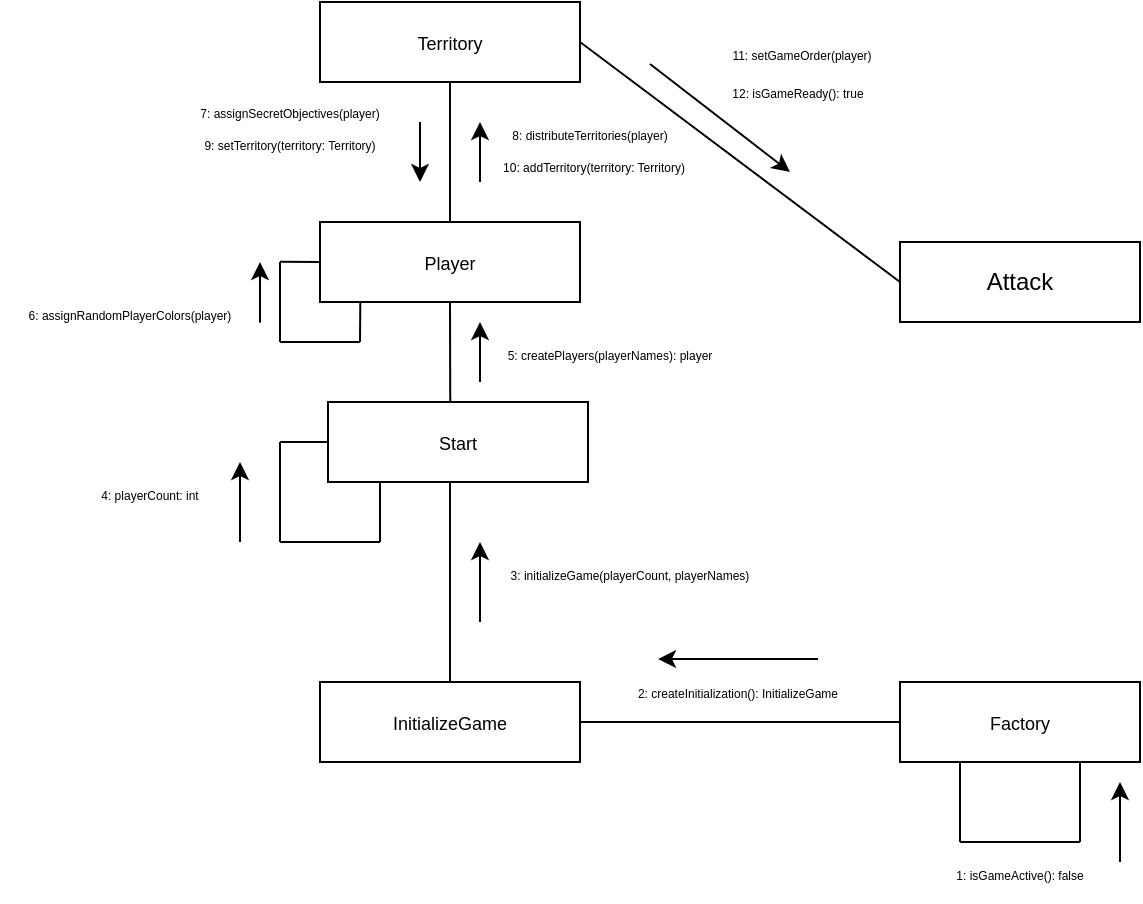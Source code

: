 <mxfile version="24.4.4" type="github">
  <diagram name="Page-1" id="2YBvvXClWsGukQMizWep">
    <mxGraphModel dx="975" dy="460" grid="1" gridSize="10" guides="1" tooltips="1" connect="1" arrows="1" fold="1" page="1" pageScale="1" pageWidth="850" pageHeight="1100" math="0" shadow="0">
      <root>
        <mxCell id="0" />
        <mxCell id="1" parent="0" />
        <mxCell id="X9j3WCcbqIF5qxvW55lx-1" value="&lt;font style=&quot;font-size: 9px;&quot;&gt;Factory&lt;/font&gt;" style="rounded=0;whiteSpace=wrap;html=1;" parent="1" vertex="1">
          <mxGeometry x="560" y="500" width="120" height="40" as="geometry" />
        </mxCell>
        <mxCell id="X9j3WCcbqIF5qxvW55lx-3" value="" style="endArrow=none;html=1;rounded=0;entryX=0.25;entryY=1;entryDx=0;entryDy=0;" parent="1" target="X9j3WCcbqIF5qxvW55lx-1" edge="1">
          <mxGeometry width="50" height="50" relative="1" as="geometry">
            <mxPoint x="590" y="580" as="sourcePoint" />
            <mxPoint x="600" y="540.0" as="targetPoint" />
          </mxGeometry>
        </mxCell>
        <mxCell id="X9j3WCcbqIF5qxvW55lx-4" value="" style="endArrow=none;html=1;rounded=0;" parent="1" edge="1">
          <mxGeometry width="50" height="50" relative="1" as="geometry">
            <mxPoint x="590" y="580" as="sourcePoint" />
            <mxPoint x="650" y="580" as="targetPoint" />
          </mxGeometry>
        </mxCell>
        <mxCell id="X9j3WCcbqIF5qxvW55lx-5" value="" style="endArrow=none;html=1;rounded=0;entryX=0.75;entryY=1;entryDx=0;entryDy=0;" parent="1" target="X9j3WCcbqIF5qxvW55lx-1" edge="1">
          <mxGeometry width="50" height="50" relative="1" as="geometry">
            <mxPoint x="650" y="580" as="sourcePoint" />
            <mxPoint x="650" y="590" as="targetPoint" />
          </mxGeometry>
        </mxCell>
        <mxCell id="X9j3WCcbqIF5qxvW55lx-6" value="" style="endArrow=classic;html=1;rounded=0;" parent="1" edge="1">
          <mxGeometry width="50" height="50" relative="1" as="geometry">
            <mxPoint x="670" y="590" as="sourcePoint" />
            <mxPoint x="670" y="550" as="targetPoint" />
          </mxGeometry>
        </mxCell>
        <mxCell id="X9j3WCcbqIF5qxvW55lx-7" value="&lt;font style=&quot;font-size: 6px;&quot;&gt;1: isGameActive(): false&lt;/font&gt;" style="text;html=1;align=center;verticalAlign=middle;whiteSpace=wrap;rounded=0;" parent="1" vertex="1">
          <mxGeometry x="571.25" y="580" width="97.5" height="30" as="geometry" />
        </mxCell>
        <mxCell id="X9j3WCcbqIF5qxvW55lx-8" value="&lt;font style=&quot;font-size: 9px;&quot;&gt;InitializeGame&lt;/font&gt;" style="rounded=0;whiteSpace=wrap;html=1;" parent="1" vertex="1">
          <mxGeometry x="270" y="500" width="130" height="40" as="geometry" />
        </mxCell>
        <mxCell id="X9j3WCcbqIF5qxvW55lx-9" value="&lt;font style=&quot;font-size: 6px;&quot;&gt;2: createInitialization(): InitializeGame&lt;/font&gt;" style="text;html=1;align=center;verticalAlign=middle;whiteSpace=wrap;rounded=0;" parent="1" vertex="1">
          <mxGeometry x="404" y="494" width="150" height="20" as="geometry" />
        </mxCell>
        <mxCell id="BmkVYOhshEti2NWLLed7-2" value="" style="endArrow=none;html=1;rounded=0;exitX=1;exitY=0.5;exitDx=0;exitDy=0;entryX=0;entryY=0.5;entryDx=0;entryDy=0;" edge="1" parent="1" source="X9j3WCcbqIF5qxvW55lx-8" target="X9j3WCcbqIF5qxvW55lx-1">
          <mxGeometry width="50" height="50" relative="1" as="geometry">
            <mxPoint x="430" y="540" as="sourcePoint" />
            <mxPoint x="480" y="490" as="targetPoint" />
          </mxGeometry>
        </mxCell>
        <mxCell id="BmkVYOhshEti2NWLLed7-3" value="" style="endArrow=none;html=1;rounded=0;" edge="1" parent="1" source="X9j3WCcbqIF5qxvW55lx-8">
          <mxGeometry width="50" height="50" relative="1" as="geometry">
            <mxPoint x="330" y="500" as="sourcePoint" />
            <mxPoint x="335" y="390" as="targetPoint" />
          </mxGeometry>
        </mxCell>
        <mxCell id="BmkVYOhshEti2NWLLed7-4" value="" style="endArrow=classic;html=1;rounded=0;" edge="1" parent="1">
          <mxGeometry width="50" height="50" relative="1" as="geometry">
            <mxPoint x="519" y="488.52" as="sourcePoint" />
            <mxPoint x="439" y="488.52" as="targetPoint" />
          </mxGeometry>
        </mxCell>
        <mxCell id="BmkVYOhshEti2NWLLed7-5" value="&lt;font style=&quot;font-size: 6px;&quot;&gt;3: initializeGame(playerCount, playerNames)&lt;/font&gt;" style="text;html=1;align=center;verticalAlign=middle;whiteSpace=wrap;rounded=0;" vertex="1" parent="1">
          <mxGeometry x="340" y="430" width="170" height="30" as="geometry" />
        </mxCell>
        <mxCell id="BmkVYOhshEti2NWLLed7-6" value="" style="endArrow=classic;html=1;rounded=0;" edge="1" parent="1">
          <mxGeometry width="50" height="50" relative="1" as="geometry">
            <mxPoint x="350" y="470" as="sourcePoint" />
            <mxPoint x="350" y="430" as="targetPoint" />
          </mxGeometry>
        </mxCell>
        <mxCell id="BmkVYOhshEti2NWLLed7-7" value="&lt;font style=&quot;font-size: 9px;&quot;&gt;Start&lt;/font&gt;" style="rounded=0;whiteSpace=wrap;html=1;" vertex="1" parent="1">
          <mxGeometry x="274" y="360" width="130" height="40" as="geometry" />
        </mxCell>
        <mxCell id="BmkVYOhshEti2NWLLed7-8" value="" style="endArrow=none;html=1;rounded=0;exitX=0;exitY=0.5;exitDx=0;exitDy=0;" edge="1" parent="1" source="BmkVYOhshEti2NWLLed7-7">
          <mxGeometry width="50" height="50" relative="1" as="geometry">
            <mxPoint x="410" y="490" as="sourcePoint" />
            <mxPoint x="250" y="380" as="targetPoint" />
          </mxGeometry>
        </mxCell>
        <mxCell id="BmkVYOhshEti2NWLLed7-12" value="" style="endArrow=none;html=1;rounded=0;" edge="1" parent="1">
          <mxGeometry width="50" height="50" relative="1" as="geometry">
            <mxPoint x="250" y="430" as="sourcePoint" />
            <mxPoint x="250" y="380" as="targetPoint" />
          </mxGeometry>
        </mxCell>
        <mxCell id="BmkVYOhshEti2NWLLed7-13" value="" style="endArrow=none;html=1;rounded=0;" edge="1" parent="1">
          <mxGeometry width="50" height="50" relative="1" as="geometry">
            <mxPoint x="300" y="430" as="sourcePoint" />
            <mxPoint x="250" y="430" as="targetPoint" />
          </mxGeometry>
        </mxCell>
        <mxCell id="BmkVYOhshEti2NWLLed7-14" value="" style="endArrow=none;html=1;rounded=0;" edge="1" parent="1">
          <mxGeometry width="50" height="50" relative="1" as="geometry">
            <mxPoint x="300" y="430" as="sourcePoint" />
            <mxPoint x="300" y="400" as="targetPoint" />
          </mxGeometry>
        </mxCell>
        <mxCell id="BmkVYOhshEti2NWLLed7-15" value="&lt;font style=&quot;font-size: 6px;&quot;&gt;4: playerCount: int&lt;/font&gt;" style="text;html=1;align=center;verticalAlign=middle;whiteSpace=wrap;rounded=0;" vertex="1" parent="1">
          <mxGeometry x="150" y="390" width="70" height="30" as="geometry" />
        </mxCell>
        <mxCell id="BmkVYOhshEti2NWLLed7-16" value="" style="endArrow=classic;html=1;rounded=0;" edge="1" parent="1">
          <mxGeometry width="50" height="50" relative="1" as="geometry">
            <mxPoint x="230" y="430" as="sourcePoint" />
            <mxPoint x="230" y="390" as="targetPoint" />
          </mxGeometry>
        </mxCell>
        <mxCell id="BmkVYOhshEti2NWLLed7-17" value="" style="endArrow=none;html=1;rounded=0;exitX=0.664;exitY=0.001;exitDx=0;exitDy=0;exitPerimeter=0;" edge="1" parent="1">
          <mxGeometry width="50" height="50" relative="1" as="geometry">
            <mxPoint x="335.12" y="360.0" as="sourcePoint" />
            <mxPoint x="335" y="310" as="targetPoint" />
          </mxGeometry>
        </mxCell>
        <mxCell id="BmkVYOhshEti2NWLLed7-18" value="&lt;font style=&quot;font-size: 9px;&quot;&gt;Player&lt;/font&gt;" style="rounded=0;whiteSpace=wrap;html=1;" vertex="1" parent="1">
          <mxGeometry x="270" y="270" width="130" height="40" as="geometry" />
        </mxCell>
        <mxCell id="BmkVYOhshEti2NWLLed7-19" value="" style="endArrow=classic;html=1;rounded=0;" edge="1" parent="1">
          <mxGeometry width="50" height="50" relative="1" as="geometry">
            <mxPoint x="350" y="350" as="sourcePoint" />
            <mxPoint x="350" y="320" as="targetPoint" />
          </mxGeometry>
        </mxCell>
        <mxCell id="BmkVYOhshEti2NWLLed7-20" value="&lt;font style=&quot;font-size: 6px;&quot;&gt;5: createPlayers(playerNames): player&lt;/font&gt;" style="text;html=1;align=center;verticalAlign=middle;whiteSpace=wrap;rounded=0;" vertex="1" parent="1">
          <mxGeometry x="330" y="320" width="170" height="30" as="geometry" />
        </mxCell>
        <mxCell id="BmkVYOhshEti2NWLLed7-21" value="" style="endArrow=none;html=1;rounded=0;exitX=0.5;exitY=0;exitDx=0;exitDy=0;" edge="1" parent="1" source="BmkVYOhshEti2NWLLed7-18">
          <mxGeometry width="50" height="50" relative="1" as="geometry">
            <mxPoint x="334.84" y="270" as="sourcePoint" />
            <mxPoint x="335" y="200" as="targetPoint" />
          </mxGeometry>
        </mxCell>
        <mxCell id="BmkVYOhshEti2NWLLed7-22" value="&lt;font style=&quot;font-size: 9px;&quot;&gt;Territory&lt;/font&gt;" style="rounded=0;whiteSpace=wrap;html=1;" vertex="1" parent="1">
          <mxGeometry x="270" y="160" width="130" height="40" as="geometry" />
        </mxCell>
        <mxCell id="BmkVYOhshEti2NWLLed7-26" value="" style="endArrow=none;html=1;rounded=0;" edge="1" parent="1">
          <mxGeometry width="50" height="50" relative="1" as="geometry">
            <mxPoint x="250" y="330" as="sourcePoint" />
            <mxPoint x="250" y="290" as="targetPoint" />
          </mxGeometry>
        </mxCell>
        <mxCell id="BmkVYOhshEti2NWLLed7-27" value="&lt;font style=&quot;font-size: 6px;&quot;&gt;6: assignRandomPlayerColors(player)&lt;/font&gt;" style="text;html=1;align=center;verticalAlign=middle;whiteSpace=wrap;rounded=0;" vertex="1" parent="1">
          <mxGeometry x="110" y="300" width="130" height="30" as="geometry" />
        </mxCell>
        <mxCell id="BmkVYOhshEti2NWLLed7-28" value="" style="endArrow=classic;html=1;rounded=0;exitX=1;exitY=0.678;exitDx=0;exitDy=0;exitPerimeter=0;" edge="1" parent="1" source="BmkVYOhshEti2NWLLed7-27">
          <mxGeometry width="50" height="50" relative="1" as="geometry">
            <mxPoint x="240" y="300" as="sourcePoint" />
            <mxPoint x="240" y="290" as="targetPoint" />
          </mxGeometry>
        </mxCell>
        <mxCell id="BmkVYOhshEti2NWLLed7-29" value="" style="endArrow=none;html=1;rounded=0;" edge="1" parent="1">
          <mxGeometry width="50" height="50" relative="1" as="geometry">
            <mxPoint x="290" y="330" as="sourcePoint" />
            <mxPoint x="250" y="330" as="targetPoint" />
          </mxGeometry>
        </mxCell>
        <mxCell id="BmkVYOhshEti2NWLLed7-30" value="" style="endArrow=none;html=1;rounded=0;exitX=0.155;exitY=1.004;exitDx=0;exitDy=0;exitPerimeter=0;" edge="1" parent="1" source="BmkVYOhshEti2NWLLed7-18">
          <mxGeometry width="50" height="50" relative="1" as="geometry">
            <mxPoint x="330" y="350" as="sourcePoint" />
            <mxPoint x="290" y="330" as="targetPoint" />
          </mxGeometry>
        </mxCell>
        <mxCell id="BmkVYOhshEti2NWLLed7-31" value="" style="endArrow=none;html=1;rounded=0;" edge="1" parent="1">
          <mxGeometry width="50" height="50" relative="1" as="geometry">
            <mxPoint x="270" y="290" as="sourcePoint" />
            <mxPoint x="250" y="289.91" as="targetPoint" />
          </mxGeometry>
        </mxCell>
        <mxCell id="BmkVYOhshEti2NWLLed7-32" value="" style="endArrow=classic;html=1;rounded=0;" edge="1" parent="1">
          <mxGeometry width="50" height="50" relative="1" as="geometry">
            <mxPoint x="320" y="220" as="sourcePoint" />
            <mxPoint x="320" y="250" as="targetPoint" />
          </mxGeometry>
        </mxCell>
        <mxCell id="BmkVYOhshEti2NWLLed7-33" value="&lt;font style=&quot;font-size: 6px;&quot;&gt;&lt;font style=&quot;&quot;&gt;7:&lt;/font&gt;&lt;span style=&quot;background-color: initial;&quot;&gt;&amp;nbsp;&lt;/span&gt;assignSecretObjectives(player)&lt;/font&gt;" style="text;html=1;align=center;verticalAlign=middle;whiteSpace=wrap;rounded=0;" vertex="1" parent="1">
          <mxGeometry x="190" y="199" width="130" height="30" as="geometry" />
        </mxCell>
        <mxCell id="BmkVYOhshEti2NWLLed7-34" value="" style="endArrow=classic;html=1;rounded=0;exitX=1;exitY=0.678;exitDx=0;exitDy=0;exitPerimeter=0;" edge="1" parent="1">
          <mxGeometry width="50" height="50" relative="1" as="geometry">
            <mxPoint x="350" y="250" as="sourcePoint" />
            <mxPoint x="350" y="220" as="targetPoint" />
          </mxGeometry>
        </mxCell>
        <mxCell id="BmkVYOhshEti2NWLLed7-35" value="&lt;font style=&quot;font-size: 6px;&quot;&gt;&lt;span style=&quot;background-color: initial;&quot;&gt;8:&amp;nbsp;&lt;/span&gt;distributeTerritories(player)&lt;/font&gt;" style="text;html=1;align=center;verticalAlign=middle;whiteSpace=wrap;rounded=0;" vertex="1" parent="1">
          <mxGeometry x="340" y="210" width="130" height="30" as="geometry" />
        </mxCell>
        <mxCell id="BmkVYOhshEti2NWLLed7-37" value="&lt;font style=&quot;font-size: 6px;&quot;&gt;&lt;span style=&quot;background-color: initial;&quot;&gt;9:&amp;nbsp;&lt;/span&gt;setTerritory(territory: Territory)&lt;/font&gt;" style="text;html=1;align=center;verticalAlign=middle;whiteSpace=wrap;rounded=0;" vertex="1" parent="1">
          <mxGeometry x="190" y="215" width="130" height="30" as="geometry" />
        </mxCell>
        <mxCell id="BmkVYOhshEti2NWLLed7-40" value="Attack" style="rounded=0;whiteSpace=wrap;html=1;" vertex="1" parent="1">
          <mxGeometry x="560" y="280" width="120" height="40" as="geometry" />
        </mxCell>
        <mxCell id="BmkVYOhshEti2NWLLed7-41" value="" style="endArrow=none;html=1;rounded=0;exitX=1;exitY=0.5;exitDx=0;exitDy=0;entryX=0;entryY=0.5;entryDx=0;entryDy=0;" edge="1" parent="1" source="BmkVYOhshEti2NWLLed7-22" target="BmkVYOhshEti2NWLLed7-40">
          <mxGeometry width="50" height="50" relative="1" as="geometry">
            <mxPoint x="530" y="340" as="sourcePoint" />
            <mxPoint x="580" y="290" as="targetPoint" />
          </mxGeometry>
        </mxCell>
        <mxCell id="BmkVYOhshEti2NWLLed7-42" value="&lt;font style=&quot;font-size: 6px;&quot;&gt;&lt;span style=&quot;background-color: initial;&quot;&gt;10: add&lt;/span&gt;Territory(territory: Territory)&lt;/font&gt;" style="text;html=1;align=center;verticalAlign=middle;whiteSpace=wrap;rounded=0;" vertex="1" parent="1">
          <mxGeometry x="342" y="226" width="130" height="30" as="geometry" />
        </mxCell>
        <mxCell id="BmkVYOhshEti2NWLLed7-43" value="" style="endArrow=classic;html=1;rounded=0;" edge="1" parent="1">
          <mxGeometry width="50" height="50" relative="1" as="geometry">
            <mxPoint x="435" y="191" as="sourcePoint" />
            <mxPoint x="505" y="245" as="targetPoint" />
          </mxGeometry>
        </mxCell>
        <mxCell id="BmkVYOhshEti2NWLLed7-44" value="&lt;font style=&quot;font-size: 6px;&quot;&gt;11: setGameOrder(player)&lt;/font&gt;" style="text;html=1;align=center;verticalAlign=middle;whiteSpace=wrap;rounded=0;" vertex="1" parent="1">
          <mxGeometry x="472" y="170" width="78" height="30" as="geometry" />
        </mxCell>
        <mxCell id="BmkVYOhshEti2NWLLed7-45" value="&lt;font style=&quot;font-size: 6px;&quot;&gt;12: isGameReady(): true&lt;/font&gt;" style="text;html=1;align=center;verticalAlign=middle;whiteSpace=wrap;rounded=0;" vertex="1" parent="1">
          <mxGeometry x="474" y="189" width="70" height="30" as="geometry" />
        </mxCell>
      </root>
    </mxGraphModel>
  </diagram>
</mxfile>
